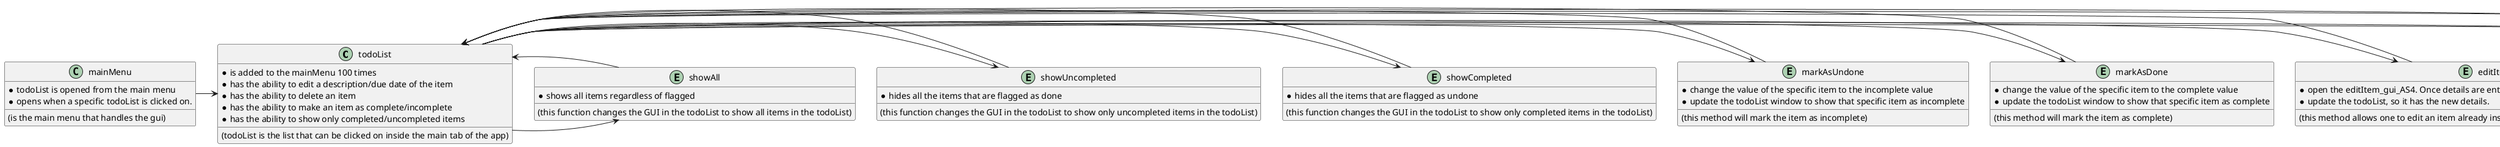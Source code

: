 @startuml
class todoList {
    * is added to the mainMenu 100 times
    * has the ability to edit a description/due date of the item
    * has the ability to delete an item
    * has the ability to make an item as complete/incomplete
    * has the ability to show only completed/uncompleted items
    (todoList is the list that can be clicked on inside the main tab of the app)
}

entity createItem {
    (this method creates an item inside a todoList)
    * open up the createNewItem_gui_AS4. Once details are entered, send them to the description string var
    * display the new Item inside the todoList
}

entity deleteItem {
    (this method deletes an item inside a todoList)
    * Frees the item
}

entity editItem {
    (this method allows one to edit an item already inside a list)
    * open the editItem_gui_AS4. Once details are entered, overwrite the specific desc. string var
    * update the todoList, so it has the new details.
}

entity markAsDone {
    (this method will mark the item as complete)
    * change the value of the specific item to the complete value
    * update the todoList window to show that specific item as complete
}

entity markAsUndone {
    (this method will mark the item as incomplete)
    * change the value of the specific item to the incomplete value
    * update the todoList window to show that specific item as incomplete
}

entity showCompleted {
    (this function changes the GUI in the todoList to show only completed items in the todoList)
    * hides all the items that are flagged as undone
}

entity showUncompleted {
    (this function changes the GUI in the todoList to show only uncompleted items in the todoList)
    * hides all the items that are flagged as done
}

entity showAll {
    (this function changes the GUI in the todoList to show all items in the todoList)
    * shows all items regardless of flagged
}

class mainMenu {
    (is the main menu that handles the gui)
    * todoList is opened from the main menu
    * opens when a specific todoList is clicked on.
}
mainMenu -> todoList
todoList -> createItem
todoList -> deleteItem
todoList -> editItem
todoList -> markAsDone
todoList -> markAsUndone
todoList -> showCompleted
todoList -> showUncompleted
todoList -> showAll

showAll -> todoList
showUncompleted -> todoList
showCompleted -> todoList
createItem -> todoList
deleteItem -> todoList
editItem -> todoList
markAsDone -> todoList
markAsUndone -> todoList


@enduml